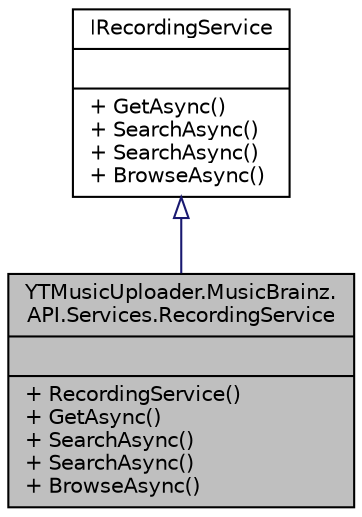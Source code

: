 digraph "YTMusicUploader.MusicBrainz.API.Services.RecordingService"
{
 // LATEX_PDF_SIZE
  edge [fontname="Helvetica",fontsize="10",labelfontname="Helvetica",labelfontsize="10"];
  node [fontname="Helvetica",fontsize="10",shape=record];
  Node1 [label="{YTMusicUploader.MusicBrainz.\lAPI.Services.RecordingService\n||+ RecordingService()\l+ GetAsync()\l+ SearchAsync()\l+ SearchAsync()\l+ BrowseAsync()\l}",height=0.2,width=0.4,color="black", fillcolor="grey75", style="filled", fontcolor="black",tooltip=" "];
  Node2 -> Node1 [dir="back",color="midnightblue",fontsize="10",style="solid",arrowtail="onormal",fontname="Helvetica"];
  Node2 [label="{IRecordingService\n||+ GetAsync()\l+ SearchAsync()\l+ SearchAsync()\l+ BrowseAsync()\l}",height=0.2,width=0.4,color="black", fillcolor="white", style="filled",URL="$db/d6f/interface_y_t_music_uploader_1_1_music_brainz_1_1_a_p_i_1_1_services_1_1_i_recording_service.html",tooltip="Interface defining the recording service."];
}
